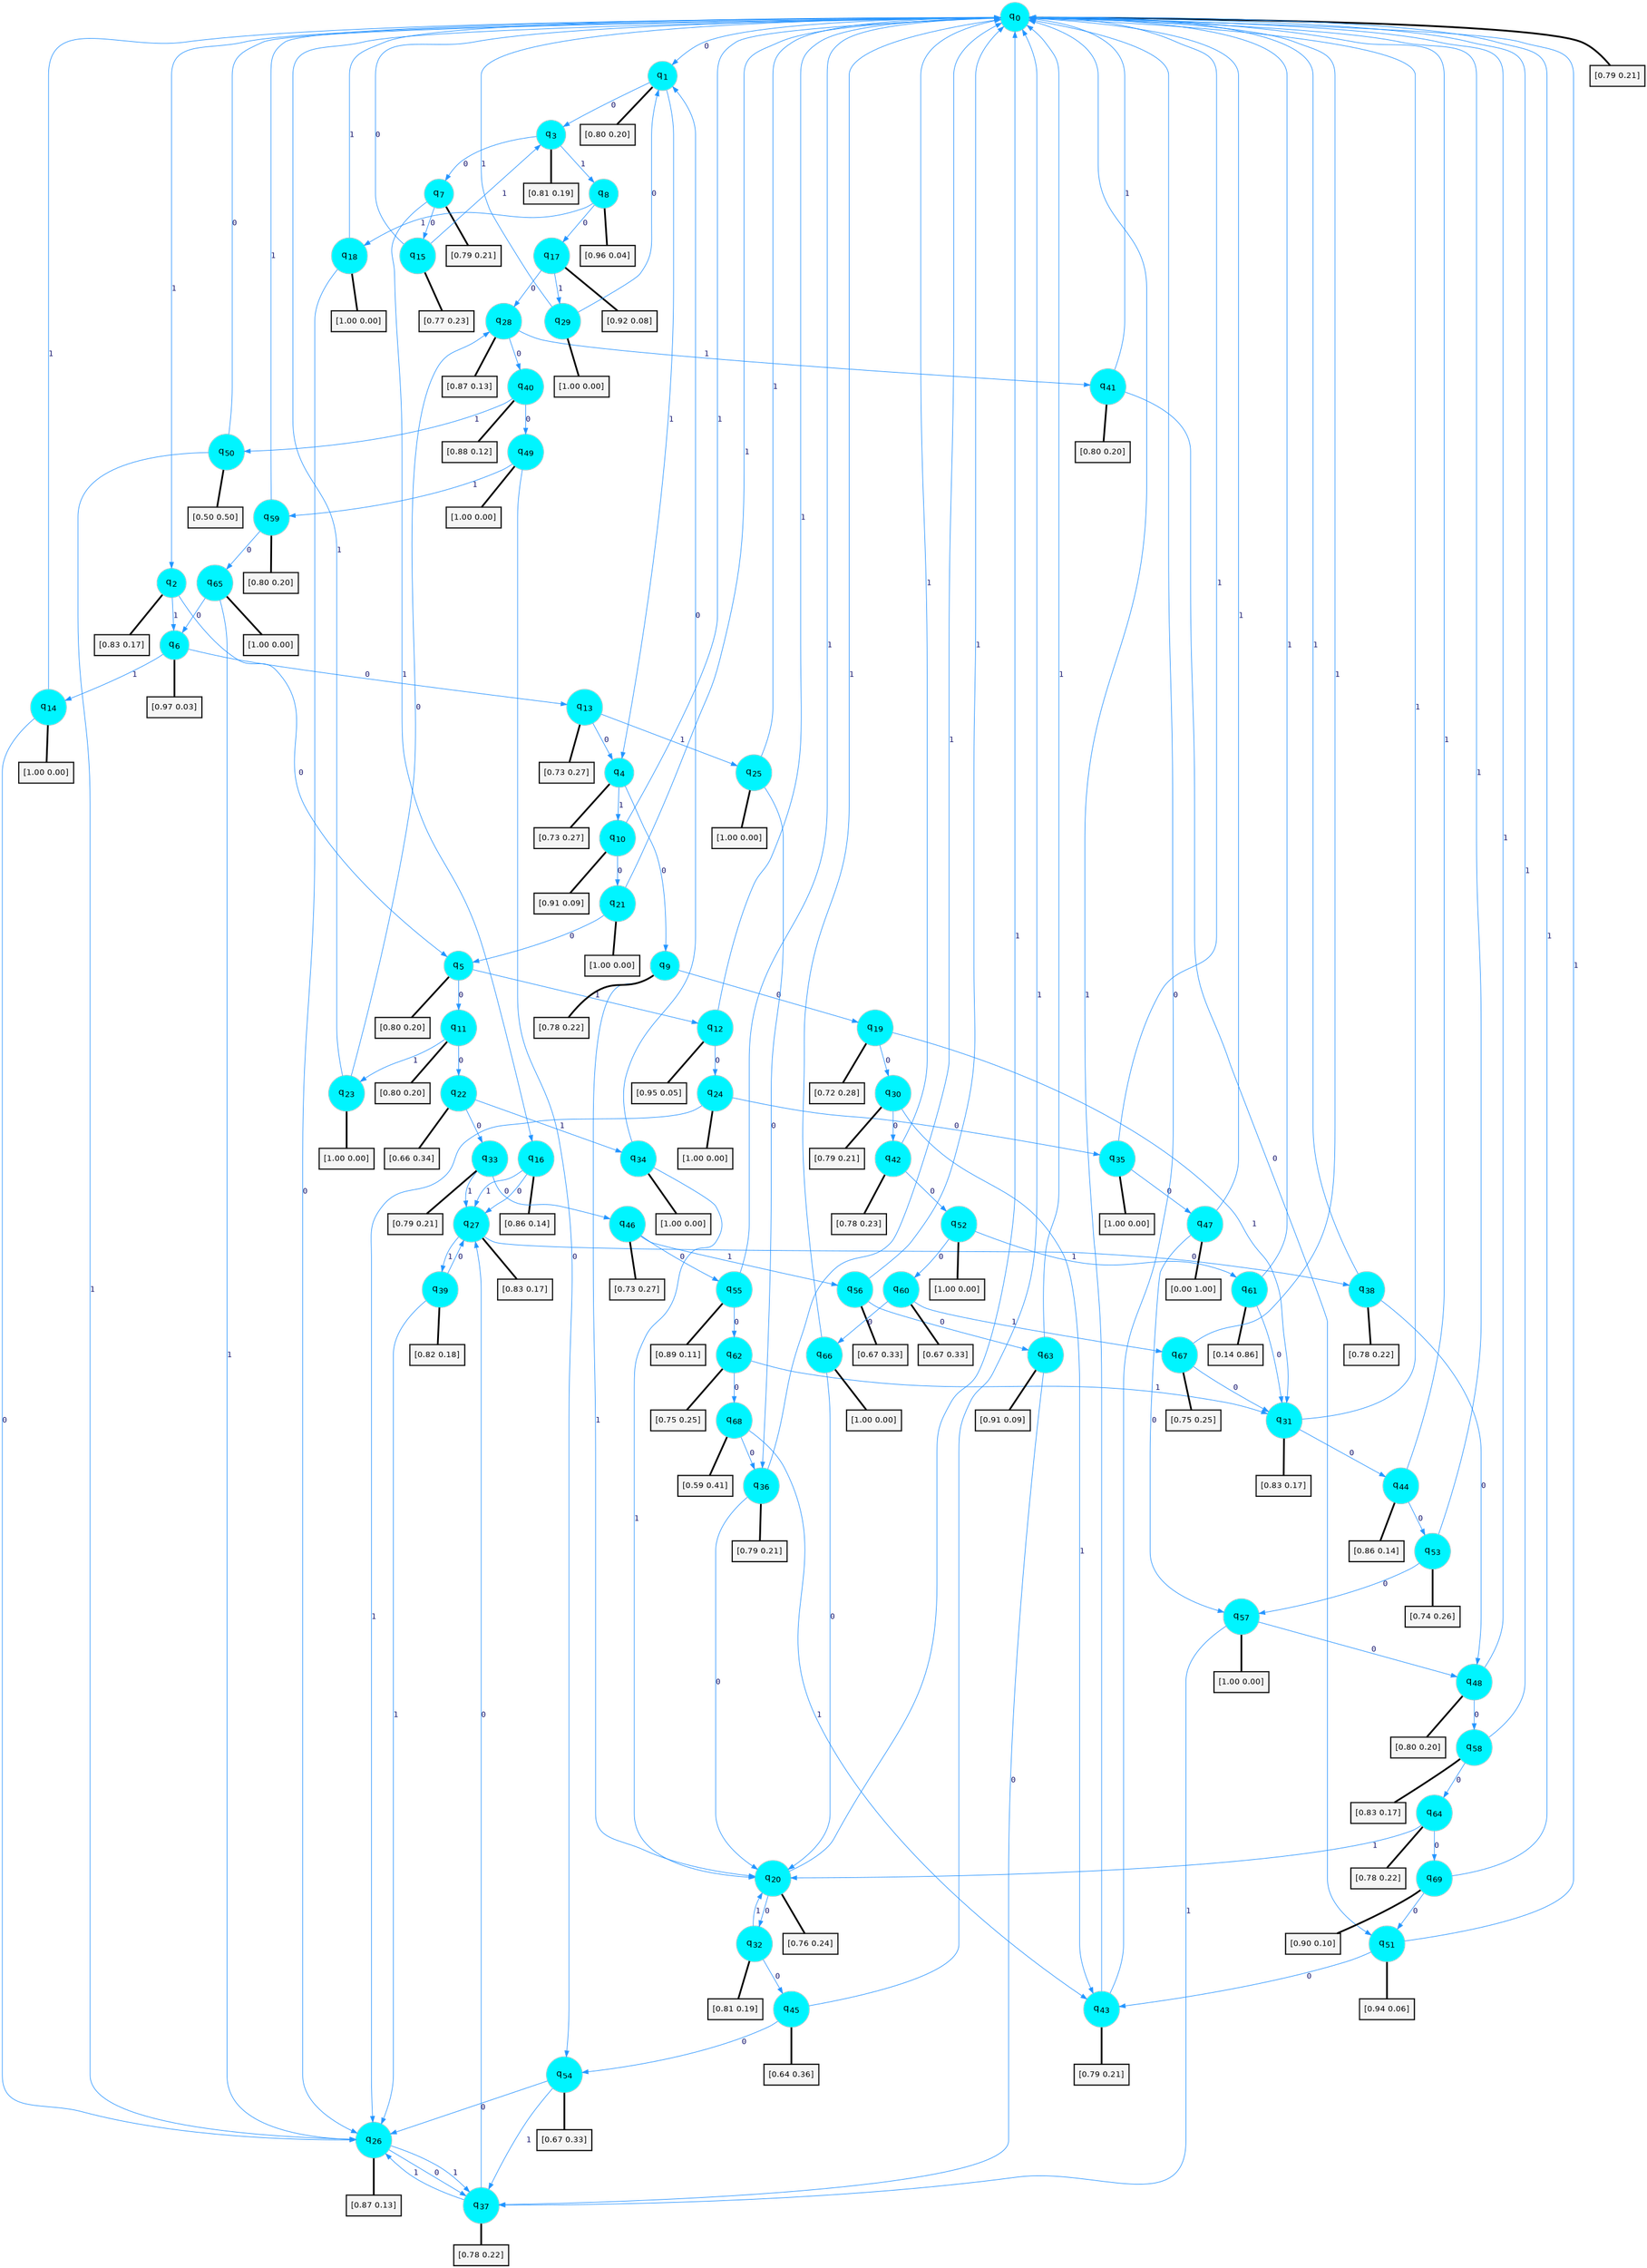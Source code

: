 digraph G {
graph [
bgcolor=transparent, dpi=300, rankdir=TD, size="40,25"];
node [
color=gray, fillcolor=turquoise1, fontcolor=black, fontname=Helvetica, fontsize=16, fontweight=bold, shape=circle, style=filled];
edge [
arrowsize=1, color=dodgerblue1, fontcolor=midnightblue, fontname=courier, fontweight=bold, penwidth=1, style=solid, weight=20];
0[label=<q<SUB>0</SUB>>];
1[label=<q<SUB>1</SUB>>];
2[label=<q<SUB>2</SUB>>];
3[label=<q<SUB>3</SUB>>];
4[label=<q<SUB>4</SUB>>];
5[label=<q<SUB>5</SUB>>];
6[label=<q<SUB>6</SUB>>];
7[label=<q<SUB>7</SUB>>];
8[label=<q<SUB>8</SUB>>];
9[label=<q<SUB>9</SUB>>];
10[label=<q<SUB>10</SUB>>];
11[label=<q<SUB>11</SUB>>];
12[label=<q<SUB>12</SUB>>];
13[label=<q<SUB>13</SUB>>];
14[label=<q<SUB>14</SUB>>];
15[label=<q<SUB>15</SUB>>];
16[label=<q<SUB>16</SUB>>];
17[label=<q<SUB>17</SUB>>];
18[label=<q<SUB>18</SUB>>];
19[label=<q<SUB>19</SUB>>];
20[label=<q<SUB>20</SUB>>];
21[label=<q<SUB>21</SUB>>];
22[label=<q<SUB>22</SUB>>];
23[label=<q<SUB>23</SUB>>];
24[label=<q<SUB>24</SUB>>];
25[label=<q<SUB>25</SUB>>];
26[label=<q<SUB>26</SUB>>];
27[label=<q<SUB>27</SUB>>];
28[label=<q<SUB>28</SUB>>];
29[label=<q<SUB>29</SUB>>];
30[label=<q<SUB>30</SUB>>];
31[label=<q<SUB>31</SUB>>];
32[label=<q<SUB>32</SUB>>];
33[label=<q<SUB>33</SUB>>];
34[label=<q<SUB>34</SUB>>];
35[label=<q<SUB>35</SUB>>];
36[label=<q<SUB>36</SUB>>];
37[label=<q<SUB>37</SUB>>];
38[label=<q<SUB>38</SUB>>];
39[label=<q<SUB>39</SUB>>];
40[label=<q<SUB>40</SUB>>];
41[label=<q<SUB>41</SUB>>];
42[label=<q<SUB>42</SUB>>];
43[label=<q<SUB>43</SUB>>];
44[label=<q<SUB>44</SUB>>];
45[label=<q<SUB>45</SUB>>];
46[label=<q<SUB>46</SUB>>];
47[label=<q<SUB>47</SUB>>];
48[label=<q<SUB>48</SUB>>];
49[label=<q<SUB>49</SUB>>];
50[label=<q<SUB>50</SUB>>];
51[label=<q<SUB>51</SUB>>];
52[label=<q<SUB>52</SUB>>];
53[label=<q<SUB>53</SUB>>];
54[label=<q<SUB>54</SUB>>];
55[label=<q<SUB>55</SUB>>];
56[label=<q<SUB>56</SUB>>];
57[label=<q<SUB>57</SUB>>];
58[label=<q<SUB>58</SUB>>];
59[label=<q<SUB>59</SUB>>];
60[label=<q<SUB>60</SUB>>];
61[label=<q<SUB>61</SUB>>];
62[label=<q<SUB>62</SUB>>];
63[label=<q<SUB>63</SUB>>];
64[label=<q<SUB>64</SUB>>];
65[label=<q<SUB>65</SUB>>];
66[label=<q<SUB>66</SUB>>];
67[label=<q<SUB>67</SUB>>];
68[label=<q<SUB>68</SUB>>];
69[label=<q<SUB>69</SUB>>];
70[label="[0.79 0.21]", shape=box,fontcolor=black, fontname=Helvetica, fontsize=14, penwidth=2, fillcolor=whitesmoke,color=black];
71[label="[0.80 0.20]", shape=box,fontcolor=black, fontname=Helvetica, fontsize=14, penwidth=2, fillcolor=whitesmoke,color=black];
72[label="[0.83 0.17]", shape=box,fontcolor=black, fontname=Helvetica, fontsize=14, penwidth=2, fillcolor=whitesmoke,color=black];
73[label="[0.81 0.19]", shape=box,fontcolor=black, fontname=Helvetica, fontsize=14, penwidth=2, fillcolor=whitesmoke,color=black];
74[label="[0.73 0.27]", shape=box,fontcolor=black, fontname=Helvetica, fontsize=14, penwidth=2, fillcolor=whitesmoke,color=black];
75[label="[0.80 0.20]", shape=box,fontcolor=black, fontname=Helvetica, fontsize=14, penwidth=2, fillcolor=whitesmoke,color=black];
76[label="[0.97 0.03]", shape=box,fontcolor=black, fontname=Helvetica, fontsize=14, penwidth=2, fillcolor=whitesmoke,color=black];
77[label="[0.79 0.21]", shape=box,fontcolor=black, fontname=Helvetica, fontsize=14, penwidth=2, fillcolor=whitesmoke,color=black];
78[label="[0.96 0.04]", shape=box,fontcolor=black, fontname=Helvetica, fontsize=14, penwidth=2, fillcolor=whitesmoke,color=black];
79[label="[0.78 0.22]", shape=box,fontcolor=black, fontname=Helvetica, fontsize=14, penwidth=2, fillcolor=whitesmoke,color=black];
80[label="[0.91 0.09]", shape=box,fontcolor=black, fontname=Helvetica, fontsize=14, penwidth=2, fillcolor=whitesmoke,color=black];
81[label="[0.80 0.20]", shape=box,fontcolor=black, fontname=Helvetica, fontsize=14, penwidth=2, fillcolor=whitesmoke,color=black];
82[label="[0.95 0.05]", shape=box,fontcolor=black, fontname=Helvetica, fontsize=14, penwidth=2, fillcolor=whitesmoke,color=black];
83[label="[0.73 0.27]", shape=box,fontcolor=black, fontname=Helvetica, fontsize=14, penwidth=2, fillcolor=whitesmoke,color=black];
84[label="[1.00 0.00]", shape=box,fontcolor=black, fontname=Helvetica, fontsize=14, penwidth=2, fillcolor=whitesmoke,color=black];
85[label="[0.77 0.23]", shape=box,fontcolor=black, fontname=Helvetica, fontsize=14, penwidth=2, fillcolor=whitesmoke,color=black];
86[label="[0.86 0.14]", shape=box,fontcolor=black, fontname=Helvetica, fontsize=14, penwidth=2, fillcolor=whitesmoke,color=black];
87[label="[0.92 0.08]", shape=box,fontcolor=black, fontname=Helvetica, fontsize=14, penwidth=2, fillcolor=whitesmoke,color=black];
88[label="[1.00 0.00]", shape=box,fontcolor=black, fontname=Helvetica, fontsize=14, penwidth=2, fillcolor=whitesmoke,color=black];
89[label="[0.72 0.28]", shape=box,fontcolor=black, fontname=Helvetica, fontsize=14, penwidth=2, fillcolor=whitesmoke,color=black];
90[label="[0.76 0.24]", shape=box,fontcolor=black, fontname=Helvetica, fontsize=14, penwidth=2, fillcolor=whitesmoke,color=black];
91[label="[1.00 0.00]", shape=box,fontcolor=black, fontname=Helvetica, fontsize=14, penwidth=2, fillcolor=whitesmoke,color=black];
92[label="[0.66 0.34]", shape=box,fontcolor=black, fontname=Helvetica, fontsize=14, penwidth=2, fillcolor=whitesmoke,color=black];
93[label="[1.00 0.00]", shape=box,fontcolor=black, fontname=Helvetica, fontsize=14, penwidth=2, fillcolor=whitesmoke,color=black];
94[label="[1.00 0.00]", shape=box,fontcolor=black, fontname=Helvetica, fontsize=14, penwidth=2, fillcolor=whitesmoke,color=black];
95[label="[1.00 0.00]", shape=box,fontcolor=black, fontname=Helvetica, fontsize=14, penwidth=2, fillcolor=whitesmoke,color=black];
96[label="[0.87 0.13]", shape=box,fontcolor=black, fontname=Helvetica, fontsize=14, penwidth=2, fillcolor=whitesmoke,color=black];
97[label="[0.83 0.17]", shape=box,fontcolor=black, fontname=Helvetica, fontsize=14, penwidth=2, fillcolor=whitesmoke,color=black];
98[label="[0.87 0.13]", shape=box,fontcolor=black, fontname=Helvetica, fontsize=14, penwidth=2, fillcolor=whitesmoke,color=black];
99[label="[1.00 0.00]", shape=box,fontcolor=black, fontname=Helvetica, fontsize=14, penwidth=2, fillcolor=whitesmoke,color=black];
100[label="[0.79 0.21]", shape=box,fontcolor=black, fontname=Helvetica, fontsize=14, penwidth=2, fillcolor=whitesmoke,color=black];
101[label="[0.83 0.17]", shape=box,fontcolor=black, fontname=Helvetica, fontsize=14, penwidth=2, fillcolor=whitesmoke,color=black];
102[label="[0.81 0.19]", shape=box,fontcolor=black, fontname=Helvetica, fontsize=14, penwidth=2, fillcolor=whitesmoke,color=black];
103[label="[0.79 0.21]", shape=box,fontcolor=black, fontname=Helvetica, fontsize=14, penwidth=2, fillcolor=whitesmoke,color=black];
104[label="[1.00 0.00]", shape=box,fontcolor=black, fontname=Helvetica, fontsize=14, penwidth=2, fillcolor=whitesmoke,color=black];
105[label="[1.00 0.00]", shape=box,fontcolor=black, fontname=Helvetica, fontsize=14, penwidth=2, fillcolor=whitesmoke,color=black];
106[label="[0.79 0.21]", shape=box,fontcolor=black, fontname=Helvetica, fontsize=14, penwidth=2, fillcolor=whitesmoke,color=black];
107[label="[0.78 0.22]", shape=box,fontcolor=black, fontname=Helvetica, fontsize=14, penwidth=2, fillcolor=whitesmoke,color=black];
108[label="[0.78 0.22]", shape=box,fontcolor=black, fontname=Helvetica, fontsize=14, penwidth=2, fillcolor=whitesmoke,color=black];
109[label="[0.82 0.18]", shape=box,fontcolor=black, fontname=Helvetica, fontsize=14, penwidth=2, fillcolor=whitesmoke,color=black];
110[label="[0.88 0.12]", shape=box,fontcolor=black, fontname=Helvetica, fontsize=14, penwidth=2, fillcolor=whitesmoke,color=black];
111[label="[0.80 0.20]", shape=box,fontcolor=black, fontname=Helvetica, fontsize=14, penwidth=2, fillcolor=whitesmoke,color=black];
112[label="[0.78 0.23]", shape=box,fontcolor=black, fontname=Helvetica, fontsize=14, penwidth=2, fillcolor=whitesmoke,color=black];
113[label="[0.79 0.21]", shape=box,fontcolor=black, fontname=Helvetica, fontsize=14, penwidth=2, fillcolor=whitesmoke,color=black];
114[label="[0.86 0.14]", shape=box,fontcolor=black, fontname=Helvetica, fontsize=14, penwidth=2, fillcolor=whitesmoke,color=black];
115[label="[0.64 0.36]", shape=box,fontcolor=black, fontname=Helvetica, fontsize=14, penwidth=2, fillcolor=whitesmoke,color=black];
116[label="[0.73 0.27]", shape=box,fontcolor=black, fontname=Helvetica, fontsize=14, penwidth=2, fillcolor=whitesmoke,color=black];
117[label="[0.00 1.00]", shape=box,fontcolor=black, fontname=Helvetica, fontsize=14, penwidth=2, fillcolor=whitesmoke,color=black];
118[label="[0.80 0.20]", shape=box,fontcolor=black, fontname=Helvetica, fontsize=14, penwidth=2, fillcolor=whitesmoke,color=black];
119[label="[1.00 0.00]", shape=box,fontcolor=black, fontname=Helvetica, fontsize=14, penwidth=2, fillcolor=whitesmoke,color=black];
120[label="[0.50 0.50]", shape=box,fontcolor=black, fontname=Helvetica, fontsize=14, penwidth=2, fillcolor=whitesmoke,color=black];
121[label="[0.94 0.06]", shape=box,fontcolor=black, fontname=Helvetica, fontsize=14, penwidth=2, fillcolor=whitesmoke,color=black];
122[label="[1.00 0.00]", shape=box,fontcolor=black, fontname=Helvetica, fontsize=14, penwidth=2, fillcolor=whitesmoke,color=black];
123[label="[0.74 0.26]", shape=box,fontcolor=black, fontname=Helvetica, fontsize=14, penwidth=2, fillcolor=whitesmoke,color=black];
124[label="[0.67 0.33]", shape=box,fontcolor=black, fontname=Helvetica, fontsize=14, penwidth=2, fillcolor=whitesmoke,color=black];
125[label="[0.89 0.11]", shape=box,fontcolor=black, fontname=Helvetica, fontsize=14, penwidth=2, fillcolor=whitesmoke,color=black];
126[label="[0.67 0.33]", shape=box,fontcolor=black, fontname=Helvetica, fontsize=14, penwidth=2, fillcolor=whitesmoke,color=black];
127[label="[1.00 0.00]", shape=box,fontcolor=black, fontname=Helvetica, fontsize=14, penwidth=2, fillcolor=whitesmoke,color=black];
128[label="[0.83 0.17]", shape=box,fontcolor=black, fontname=Helvetica, fontsize=14, penwidth=2, fillcolor=whitesmoke,color=black];
129[label="[0.80 0.20]", shape=box,fontcolor=black, fontname=Helvetica, fontsize=14, penwidth=2, fillcolor=whitesmoke,color=black];
130[label="[0.67 0.33]", shape=box,fontcolor=black, fontname=Helvetica, fontsize=14, penwidth=2, fillcolor=whitesmoke,color=black];
131[label="[0.14 0.86]", shape=box,fontcolor=black, fontname=Helvetica, fontsize=14, penwidth=2, fillcolor=whitesmoke,color=black];
132[label="[0.75 0.25]", shape=box,fontcolor=black, fontname=Helvetica, fontsize=14, penwidth=2, fillcolor=whitesmoke,color=black];
133[label="[0.91 0.09]", shape=box,fontcolor=black, fontname=Helvetica, fontsize=14, penwidth=2, fillcolor=whitesmoke,color=black];
134[label="[0.78 0.22]", shape=box,fontcolor=black, fontname=Helvetica, fontsize=14, penwidth=2, fillcolor=whitesmoke,color=black];
135[label="[1.00 0.00]", shape=box,fontcolor=black, fontname=Helvetica, fontsize=14, penwidth=2, fillcolor=whitesmoke,color=black];
136[label="[1.00 0.00]", shape=box,fontcolor=black, fontname=Helvetica, fontsize=14, penwidth=2, fillcolor=whitesmoke,color=black];
137[label="[0.75 0.25]", shape=box,fontcolor=black, fontname=Helvetica, fontsize=14, penwidth=2, fillcolor=whitesmoke,color=black];
138[label="[0.59 0.41]", shape=box,fontcolor=black, fontname=Helvetica, fontsize=14, penwidth=2, fillcolor=whitesmoke,color=black];
139[label="[0.90 0.10]", shape=box,fontcolor=black, fontname=Helvetica, fontsize=14, penwidth=2, fillcolor=whitesmoke,color=black];
0->1 [label=0];
0->2 [label=1];
0->70 [arrowhead=none, penwidth=3,color=black];
1->3 [label=0];
1->4 [label=1];
1->71 [arrowhead=none, penwidth=3,color=black];
2->5 [label=0];
2->6 [label=1];
2->72 [arrowhead=none, penwidth=3,color=black];
3->7 [label=0];
3->8 [label=1];
3->73 [arrowhead=none, penwidth=3,color=black];
4->9 [label=0];
4->10 [label=1];
4->74 [arrowhead=none, penwidth=3,color=black];
5->11 [label=0];
5->12 [label=1];
5->75 [arrowhead=none, penwidth=3,color=black];
6->13 [label=0];
6->14 [label=1];
6->76 [arrowhead=none, penwidth=3,color=black];
7->15 [label=0];
7->16 [label=1];
7->77 [arrowhead=none, penwidth=3,color=black];
8->17 [label=0];
8->18 [label=1];
8->78 [arrowhead=none, penwidth=3,color=black];
9->19 [label=0];
9->20 [label=1];
9->79 [arrowhead=none, penwidth=3,color=black];
10->21 [label=0];
10->0 [label=1];
10->80 [arrowhead=none, penwidth=3,color=black];
11->22 [label=0];
11->23 [label=1];
11->81 [arrowhead=none, penwidth=3,color=black];
12->24 [label=0];
12->0 [label=1];
12->82 [arrowhead=none, penwidth=3,color=black];
13->4 [label=0];
13->25 [label=1];
13->83 [arrowhead=none, penwidth=3,color=black];
14->26 [label=0];
14->0 [label=1];
14->84 [arrowhead=none, penwidth=3,color=black];
15->0 [label=0];
15->3 [label=1];
15->85 [arrowhead=none, penwidth=3,color=black];
16->27 [label=0];
16->27 [label=1];
16->86 [arrowhead=none, penwidth=3,color=black];
17->28 [label=0];
17->29 [label=1];
17->87 [arrowhead=none, penwidth=3,color=black];
18->26 [label=0];
18->0 [label=1];
18->88 [arrowhead=none, penwidth=3,color=black];
19->30 [label=0];
19->31 [label=1];
19->89 [arrowhead=none, penwidth=3,color=black];
20->32 [label=0];
20->0 [label=1];
20->90 [arrowhead=none, penwidth=3,color=black];
21->5 [label=0];
21->0 [label=1];
21->91 [arrowhead=none, penwidth=3,color=black];
22->33 [label=0];
22->34 [label=1];
22->92 [arrowhead=none, penwidth=3,color=black];
23->28 [label=0];
23->0 [label=1];
23->93 [arrowhead=none, penwidth=3,color=black];
24->35 [label=0];
24->26 [label=1];
24->94 [arrowhead=none, penwidth=3,color=black];
25->36 [label=0];
25->0 [label=1];
25->95 [arrowhead=none, penwidth=3,color=black];
26->37 [label=0];
26->37 [label=1];
26->96 [arrowhead=none, penwidth=3,color=black];
27->38 [label=0];
27->39 [label=1];
27->97 [arrowhead=none, penwidth=3,color=black];
28->40 [label=0];
28->41 [label=1];
28->98 [arrowhead=none, penwidth=3,color=black];
29->1 [label=0];
29->0 [label=1];
29->99 [arrowhead=none, penwidth=3,color=black];
30->42 [label=0];
30->43 [label=1];
30->100 [arrowhead=none, penwidth=3,color=black];
31->44 [label=0];
31->0 [label=1];
31->101 [arrowhead=none, penwidth=3,color=black];
32->45 [label=0];
32->20 [label=1];
32->102 [arrowhead=none, penwidth=3,color=black];
33->46 [label=0];
33->27 [label=1];
33->103 [arrowhead=none, penwidth=3,color=black];
34->1 [label=0];
34->20 [label=1];
34->104 [arrowhead=none, penwidth=3,color=black];
35->47 [label=0];
35->0 [label=1];
35->105 [arrowhead=none, penwidth=3,color=black];
36->20 [label=0];
36->0 [label=1];
36->106 [arrowhead=none, penwidth=3,color=black];
37->27 [label=0];
37->26 [label=1];
37->107 [arrowhead=none, penwidth=3,color=black];
38->48 [label=0];
38->0 [label=1];
38->108 [arrowhead=none, penwidth=3,color=black];
39->27 [label=0];
39->26 [label=1];
39->109 [arrowhead=none, penwidth=3,color=black];
40->49 [label=0];
40->50 [label=1];
40->110 [arrowhead=none, penwidth=3,color=black];
41->51 [label=0];
41->0 [label=1];
41->111 [arrowhead=none, penwidth=3,color=black];
42->52 [label=0];
42->0 [label=1];
42->112 [arrowhead=none, penwidth=3,color=black];
43->0 [label=0];
43->0 [label=1];
43->113 [arrowhead=none, penwidth=3,color=black];
44->53 [label=0];
44->0 [label=1];
44->114 [arrowhead=none, penwidth=3,color=black];
45->54 [label=0];
45->0 [label=1];
45->115 [arrowhead=none, penwidth=3,color=black];
46->55 [label=0];
46->56 [label=1];
46->116 [arrowhead=none, penwidth=3,color=black];
47->57 [label=0];
47->0 [label=1];
47->117 [arrowhead=none, penwidth=3,color=black];
48->58 [label=0];
48->0 [label=1];
48->118 [arrowhead=none, penwidth=3,color=black];
49->54 [label=0];
49->59 [label=1];
49->119 [arrowhead=none, penwidth=3,color=black];
50->0 [label=0];
50->26 [label=1];
50->120 [arrowhead=none, penwidth=3,color=black];
51->43 [label=0];
51->0 [label=1];
51->121 [arrowhead=none, penwidth=3,color=black];
52->60 [label=0];
52->61 [label=1];
52->122 [arrowhead=none, penwidth=3,color=black];
53->57 [label=0];
53->0 [label=1];
53->123 [arrowhead=none, penwidth=3,color=black];
54->26 [label=0];
54->37 [label=1];
54->124 [arrowhead=none, penwidth=3,color=black];
55->62 [label=0];
55->0 [label=1];
55->125 [arrowhead=none, penwidth=3,color=black];
56->63 [label=0];
56->0 [label=1];
56->126 [arrowhead=none, penwidth=3,color=black];
57->48 [label=0];
57->37 [label=1];
57->127 [arrowhead=none, penwidth=3,color=black];
58->64 [label=0];
58->0 [label=1];
58->128 [arrowhead=none, penwidth=3,color=black];
59->65 [label=0];
59->0 [label=1];
59->129 [arrowhead=none, penwidth=3,color=black];
60->66 [label=0];
60->67 [label=1];
60->130 [arrowhead=none, penwidth=3,color=black];
61->31 [label=0];
61->0 [label=1];
61->131 [arrowhead=none, penwidth=3,color=black];
62->68 [label=0];
62->31 [label=1];
62->132 [arrowhead=none, penwidth=3,color=black];
63->37 [label=0];
63->0 [label=1];
63->133 [arrowhead=none, penwidth=3,color=black];
64->69 [label=0];
64->20 [label=1];
64->134 [arrowhead=none, penwidth=3,color=black];
65->6 [label=0];
65->26 [label=1];
65->135 [arrowhead=none, penwidth=3,color=black];
66->20 [label=0];
66->0 [label=1];
66->136 [arrowhead=none, penwidth=3,color=black];
67->31 [label=0];
67->0 [label=1];
67->137 [arrowhead=none, penwidth=3,color=black];
68->36 [label=0];
68->43 [label=1];
68->138 [arrowhead=none, penwidth=3,color=black];
69->51 [label=0];
69->0 [label=1];
69->139 [arrowhead=none, penwidth=3,color=black];
}
